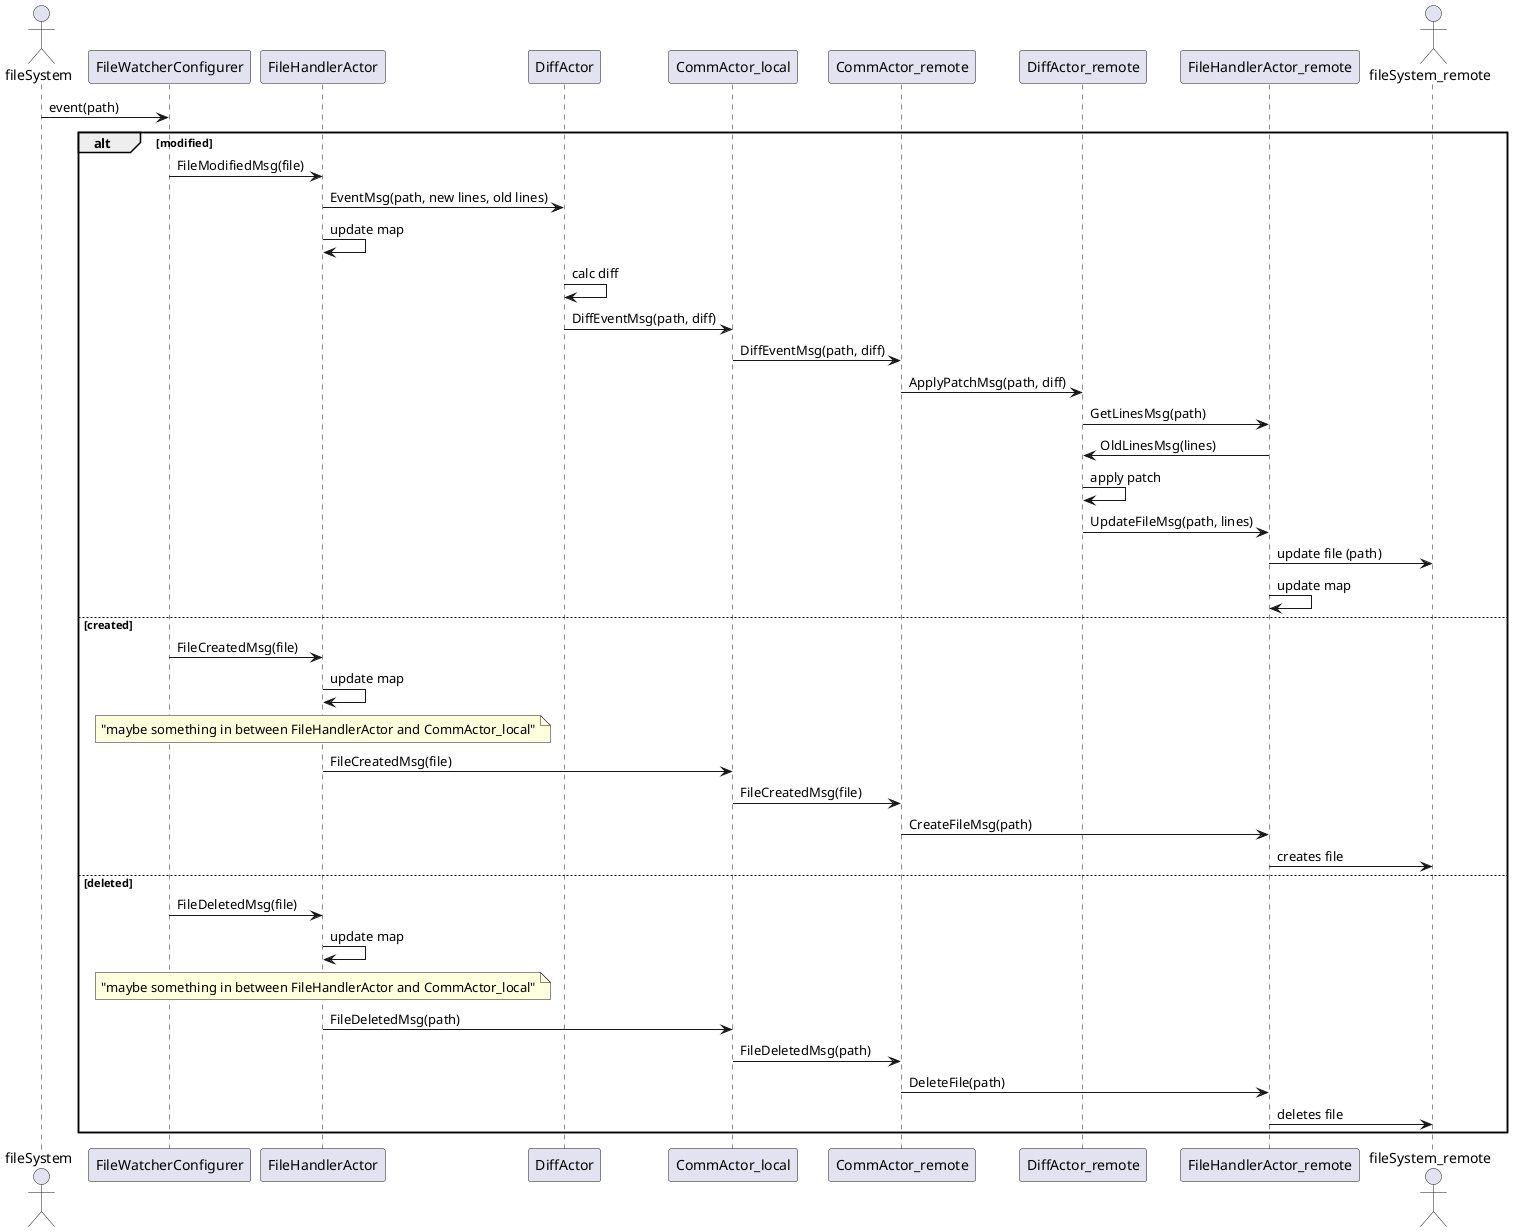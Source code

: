 @startuml
	
	actor fileSystem
	participant FileWatcherConfigurer
	participant FileHandlerActor
	participant DiffActor
	participant CommActor_local
	participant CommActor_remote
	participant DiffActor_remote
	participant FileHandlerActor_remote
	actor fileSystem_remote

	fileSystem -> FileWatcherConfigurer : event(path)
	
	alt modified
		
		FileWatcherConfigurer -> FileHandlerActor : FileModifiedMsg(file)
		FileHandlerActor -> DiffActor : EventMsg(path, new lines, old lines)
		FileHandlerActor -> FileHandlerActor : update map
		DiffActor -> DiffActor : calc diff
		DiffActor -> CommActor_local : DiffEventMsg(path, diff)
		CommActor_local -> CommActor_remote : DiffEventMsg(path, diff)
		CommActor_remote -> DiffActor_remote : ApplyPatchMsg(path, diff)
		DiffActor_remote -> FileHandlerActor_remote : GetLinesMsg(path)
		FileHandlerActor_remote -> DiffActor_remote : OldLinesMsg(lines)
		DiffActor_remote -> DiffActor_remote : apply patch
		DiffActor_remote -> FileHandlerActor_remote : UpdateFileMsg(path, lines)
		FileHandlerActor_remote -> fileSystem_remote : update file (path)
		FileHandlerActor_remote -> FileHandlerActor_remote : update map

	else created

		FileWatcherConfigurer -> FileHandlerActor : FileCreatedMsg(file)
		FileHandlerActor -> FileHandlerActor : update map
		note over FileHandlerActor 
			"maybe something in between FileHandlerActor and CommActor_local"
		endnote
		FileHandlerActor -> CommActor_local : FileCreatedMsg(file)
		CommActor_local -> CommActor_remote : FileCreatedMsg(file)
		CommActor_remote -> FileHandlerActor_remote : CreateFileMsg(path)
		FileHandlerActor_remote -> fileSystem_remote : creates file

	else deleted

		FileWatcherConfigurer -> FileHandlerActor : FileDeletedMsg(file)
		FileHandlerActor -> FileHandlerActor : update map
		note over FileHandlerActor 
			"maybe something in between FileHandlerActor and CommActor_local"
		endnote
		FileHandlerActor -> CommActor_local : FileDeletedMsg(path)
		CommActor_local -> CommActor_remote : FileDeletedMsg(path)
		CommActor_remote -> FileHandlerActor_remote : DeleteFile(path)
		FileHandlerActor_remote -> fileSystem_remote : deletes file

	end

@enduml